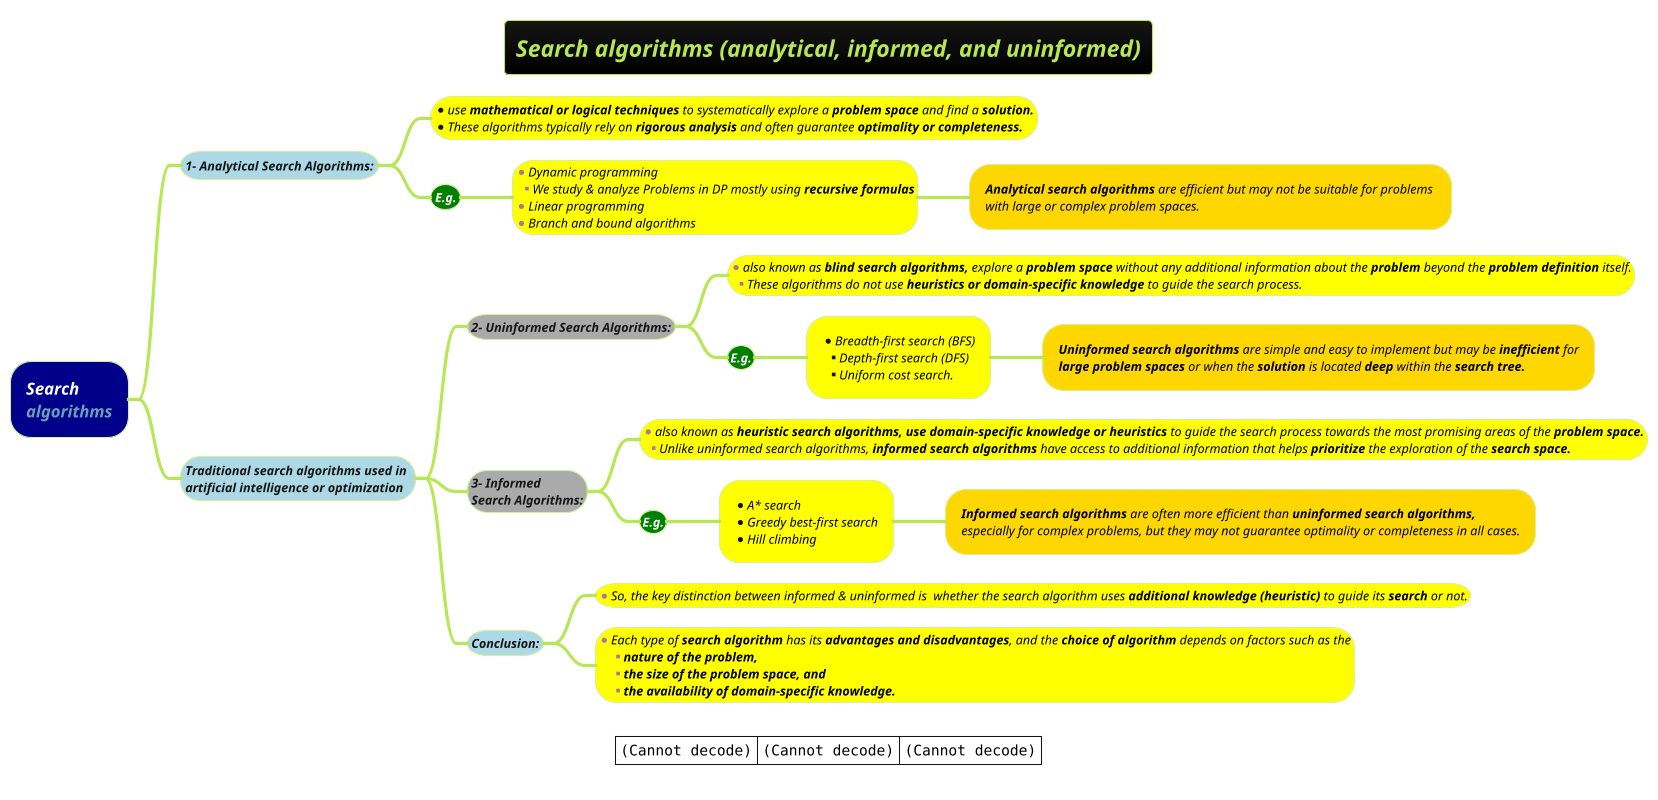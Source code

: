 @startmindmap
title = <i><size:18>Search algorithms (analytical, informed, and uninformed)
caption |<img:images/img_829.png{scale=.7}>|<img:images/img_865.png{scale=.7}>|<img:images/img_866.png{scale=1}>|

!theme hacker

*[#darkblue] <color #white><i>Search \n<i>algorithms
**[#lightblue] <i><size:12>1- Analytical Search Algorithms:

***[#yellow]:*<color #black><i><size:12>use **mathematical or logical techniques** to systematically explore a **problem space** and find a <b>solution.
*<color #black><i><size:12>These algorithms typically rely on **rigorous analysis** and often guarantee <b>optimality or completeness.;
***[#green] <b><i><size:12><color #white>E.g.
****[#yellow]:*<color #black><i><size:12>Dynamic programming
**<color #black><i><size:12>We study & analyze Problems in DP mostly using <b>recursive formulas
*<color #black><i><size:12>Linear programming
*<color #black><i><size:12>Branch and bound algorithms;

*****[#gold] <color #black><i><size:12>**Analytical search algorithms** are efficient but may not be suitable for problems \n<color #black><i><size:12>with large or complex problem spaces.

**[#lightblue] <i><size:12>Traditional search algorithms used in \n<i><size:12>artificial intelligence or optimization
***[#a] <i><size:12><b>2- Uninformed Search Algorithms:
****[#yellow]:*<color #black><i><size:12>also known as **blind search algorithms,** explore a **problem space** without any additional information about the **problem** beyond the **problem definition** itself.
**<color #black><i><size:12>These algorithms do not use **heuristics or domain-specific knowledge** to guide the search process.;

****[#green] <b><i><size:12><color #white>E.g.
*****[#yellow]:*<color #black><i><size:12>Breadth-first search (BFS)
**<color #black><i><size:12>Depth-first search (DFS)
**<color #black><i><size:12>Uniform cost search.;
******[#gold]:<color #black><i><size:12>**Uninformed search algorithms** are simple and easy to implement but may be **inefficient** for
<color #black><i><size:12>**large problem spaces** or when the **solution** is located **deep** within the <b>search tree.;


***[#a] <b><i><size:12>3- Informed \n<b><i><size:12>Search Algorithms:
****[#yellow]:*<color #black><i><size:12>also known as **heuristic search algorithms, use domain-specific knowledge or heuristics** to guide the search process towards the most promising areas of the <b>problem space.
**<color #black><i><size:12>Unlike uninformed search algorithms, **informed search algorithms** have access to additional information that helps **prioritize** the exploration of the <b>search space.;
****[#green] <b><i><size:12><color #white>E.g.
*****[#yellow]:* <color #black><i><size:12>A* search
*<color #black><i><size:12>Greedy best-first search
*<color #black><i><size:12>Hill climbing;
******[#gold]:<color #black><i><size:12>**Informed search algorithms** are often more efficient than **uninformed search algorithms,**
<color #black><i><size:12>especially for complex problems, but they may not guarantee optimality or completeness in all cases.;

***[#lightblue] <i><size:12><b>Conclusion:
****[#yellow] *<color #black><i><size:12>So, the key distinction between informed & uninformed is  whether the search algorithm uses **additional knowledge (heuristic)** to guide its **search** or not.
****[#yellow]:*<color #black><i><size:12>Each type of **search algorithm** has its **advantages and disadvantages**, and the **choice of algorithm** depends on factors such as the
***<color #black><i><size:12><b>nature of the problem,
***<color #black><i><size:12><b>the size of the problem space, and
***<color #black><i><size:12><b>the availability of domain-specific knowledge.;
@endmindmap
